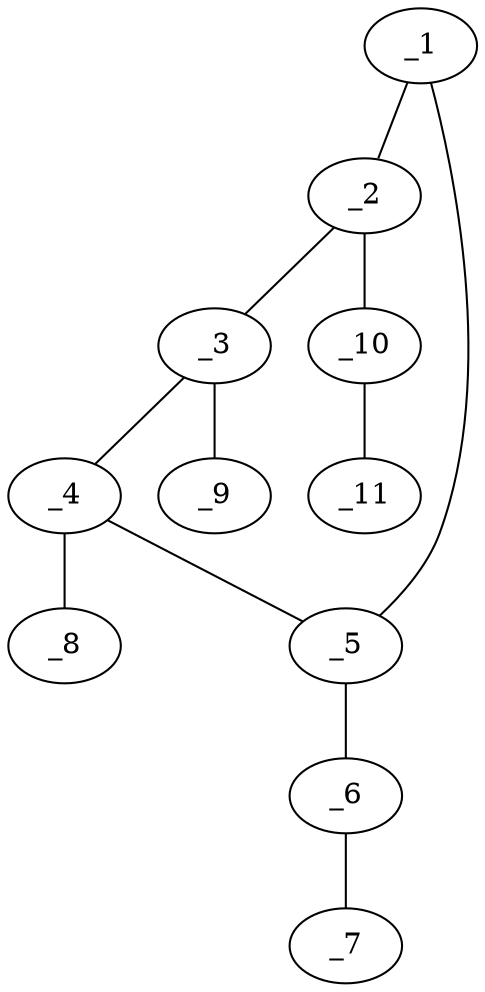 graph molid626100 {
	_1	 [charge=0,
		chem=2,
		symbol="O  ",
		x="4.2601",
		y="-0.4081"];
	_2	 [charge=0,
		chem=1,
		symbol="C  ",
		x="4.5691",
		y="0.5429"];
	_1 -- _2	 [valence=1];
	_5	 [charge=0,
		chem=1,
		symbol="C  ",
		x="3.2601",
		y="-0.4081"];
	_1 -- _5	 [valence=1];
	_3	 [charge=0,
		chem=1,
		symbol="C  ",
		x="3.7601",
		y="1.1307"];
	_2 -- _3	 [valence=1];
	_10	 [charge=0,
		chem=1,
		symbol="C  ",
		x="5.5201",
		y="0.8519"];
	_2 -- _10	 [valence=1];
	_4	 [charge=0,
		chem=1,
		symbol="C  ",
		x="2.9511",
		y="0.5429"];
	_3 -- _4	 [valence=1];
	_9	 [charge=0,
		chem=2,
		symbol="O  ",
		x="3.7601",
		y="2.1307"];
	_3 -- _9	 [valence=1];
	_4 -- _5	 [valence=1];
	_8	 [charge=0,
		chem=4,
		symbol="N  ",
		x=2,
		y="0.8519"];
	_4 -- _8	 [valence=1];
	_6	 [charge=0,
		chem=2,
		symbol="O  ",
		x="2.6723",
		y="-1.2172"];
	_5 -- _6	 [valence=1];
	_7	 [charge=0,
		chem=1,
		symbol="C  ",
		x="3.079",
		y="-2.1307"];
	_6 -- _7	 [valence=1];
	_11	 [charge=0,
		chem=2,
		symbol="O  ",
		x="6.2633",
		y="0.1828"];
	_10 -- _11	 [valence=1];
}
